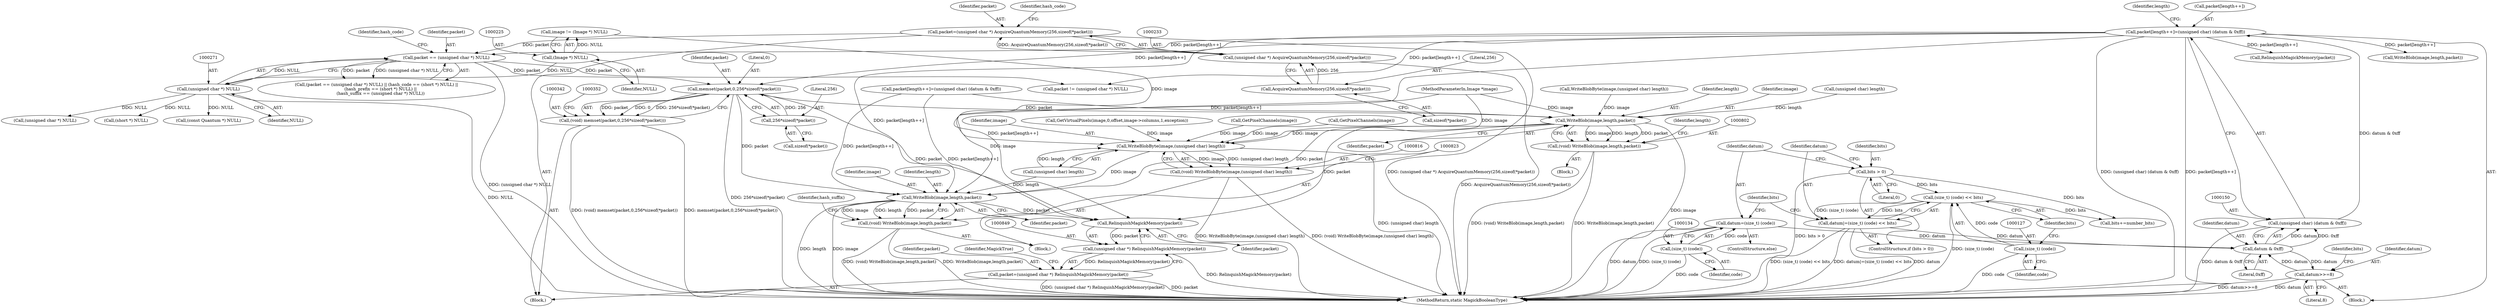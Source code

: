 digraph "0_ImageMagick6_61135001a625364e29bdce83832f043eebde7b5a_0@API" {
"1000343" [label="(Call,memset(packet,0,256*sizeof(*packet)))"];
"1000268" [label="(Call,packet == (unsigned char *) NULL)"];
"1000230" [label="(Call,packet=(unsigned char *) AcquireQuantumMemory(256,sizeof(*packet)))"];
"1000232" [label="(Call,(unsigned char *) AcquireQuantumMemory(256,sizeof(*packet)))"];
"1000234" [label="(Call,AcquireQuantumMemory(256,sizeof(*packet)))"];
"1000144" [label="(Call,packet[length++]=(unsigned char) (datum & 0xff))"];
"1000149" [label="(Call,(unsigned char) (datum & 0xff))"];
"1000151" [label="(Call,datum & 0xff)"];
"1000131" [label="(Call,datum=(size_t) (code))"];
"1000133" [label="(Call,(size_t) (code))"];
"1000175" [label="(Call,datum>>=8)"];
"1000123" [label="(Call,datum|=(size_t) (code) << bits)"];
"1000125" [label="(Call,(size_t) (code) << bits)"];
"1000126" [label="(Call,(size_t) (code))"];
"1000120" [label="(Call,bits > 0)"];
"1000270" [label="(Call,(unsigned char *) NULL)"];
"1000224" [label="(Call,(Image *) NULL)"];
"1000346" [label="(Call,256*sizeof(*packet))"];
"1000341" [label="(Call,(void) memset(packet,0,256*sizeof(*packet)))"];
"1000803" [label="(Call,WriteBlob(image,length,packet))"];
"1000801" [label="(Call,(void) WriteBlob(image,length,packet))"];
"1000817" [label="(Call,WriteBlobByte(image,(unsigned char) length))"];
"1000815" [label="(Call,(void) WriteBlobByte(image,(unsigned char) length))"];
"1000824" [label="(Call,WriteBlob(image,length,packet))"];
"1000822" [label="(Call,(void) WriteBlob(image,length,packet))"];
"1000850" [label="(Call,RelinquishMagickMemory(packet))"];
"1000848" [label="(Call,(unsigned char *) RelinquishMagickMemory(packet))"];
"1000846" [label="(Call,packet=(unsigned char *) RelinquishMagickMemory(packet))"];
"1000457" [label="(Call,(const Quantum *) NULL)"];
"1000129" [label="(Identifier,bits)"];
"1000119" [label="(ControlStructure,if (bits > 0))"];
"1000132" [label="(Identifier,datum)"];
"1000224" [label="(Call,(Image *) NULL)"];
"1000270" [label="(Call,(unsigned char *) NULL)"];
"1000346" [label="(Call,256*sizeof(*packet))"];
"1000126" [label="(Call,(size_t) (code))"];
"1000814" [label="(Block,)"];
"1000124" [label="(Identifier,datum)"];
"1000128" [label="(Identifier,code)"];
"1000272" [label="(Identifier,NULL)"];
"1000177" [label="(Literal,8)"];
"1000231" [label="(Identifier,packet)"];
"1000343" [label="(Call,memset(packet,0,256*sizeof(*packet)))"];
"1000179" [label="(Identifier,bits)"];
"1000151" [label="(Call,datum & 0xff)"];
"1000269" [label="(Identifier,packet)"];
"1000803" [label="(Call,WriteBlob(image,length,packet))"];
"1000149" [label="(Call,(unsigned char) (datum & 0xff))"];
"1000796" [label="(Call,WriteBlobByte(image,(unsigned char) length))"];
"1000793" [label="(Block,)"];
"1000801" [label="(Call,(void) WriteBlob(image,length,packet))"];
"1000851" [label="(Identifier,packet)"];
"1000294" [label="(Call,(unsigned char *) NULL)"];
"1000235" [label="(Literal,256)"];
"1000345" [label="(Literal,0)"];
"1000120" [label="(Call,bits > 0)"];
"1000125" [label="(Call,(size_t) (code) << bits)"];
"1000847" [label="(Identifier,packet)"];
"1000827" [label="(Identifier,packet)"];
"1000276" [label="(Call,(short *) NULL)"];
"1000818" [label="(Identifier,image)"];
"1000226" [label="(Identifier,NULL)"];
"1000176" [label="(Identifier,datum)"];
"1000301" [label="(Call,RelinquishMagickMemory(packet))"];
"1000808" [label="(Identifier,length)"];
"1000123" [label="(Call,datum|=(size_t) (code) << bits)"];
"1000136" [label="(Call,bits+=number_bits)"];
"1000133" [label="(Call,(size_t) (code))"];
"1000275" [label="(Identifier,hash_code)"];
"1000850" [label="(Call,RelinquishMagickMemory(packet))"];
"1000121" [label="(Identifier,bits)"];
"1000445" [label="(Call,GetVirtualPixels(image,0,offset,image->columns,1,exception))"];
"1000826" [label="(Identifier,length)"];
"1000267" [label="(Call,(packet == (unsigned char *) NULL) || (hash_code == (short *) NULL) ||\n      (hash_prefix == (short *) NULL) ||\n      (hash_suffix == (unsigned char *) NULL))"];
"1000130" [label="(ControlStructure,else)"];
"1000232" [label="(Call,(unsigned char *) AcquireQuantumMemory(256,sizeof(*packet)))"];
"1000815" [label="(Call,(void) WriteBlobByte(image,(unsigned char) length))"];
"1000805" [label="(Identifier,length)"];
"1000156" [label="(Identifier,length)"];
"1000824" [label="(Call,WriteBlob(image,length,packet))"];
"1000122" [label="(Literal,0)"];
"1000144" [label="(Call,packet[length++]=(unsigned char) (datum & 0xff))"];
"1000240" [label="(Identifier,hash_code)"];
"1000804" [label="(Identifier,image)"];
"1000292" [label="(Call,packet != (unsigned char *) NULL)"];
"1000117" [label="(Block,)"];
"1000517" [label="(Call,GetPixelChannels(image))"];
"1000168" [label="(Call,WriteBlob(image,length,packet))"];
"1000222" [label="(Call,image != (Image *) NULL)"];
"1000475" [label="(Call,GetPixelChannels(image))"];
"1000853" [label="(Identifier,MagickTrue)"];
"1000854" [label="(MethodReturn,static MagickBooleanType)"];
"1000344" [label="(Identifier,packet)"];
"1000152" [label="(Identifier,datum)"];
"1000817" [label="(Call,WriteBlobByte(image,(unsigned char) length))"];
"1000348" [label="(Call,sizeof(*packet))"];
"1000822" [label="(Call,(void) WriteBlob(image,length,packet))"];
"1000848" [label="(Call,(unsigned char *) RelinquishMagickMemory(packet))"];
"1000137" [label="(Identifier,bits)"];
"1000846" [label="(Call,packet=(unsigned char *) RelinquishMagickMemory(packet))"];
"1000153" [label="(Literal,0xff)"];
"1000347" [label="(Literal,256)"];
"1000145" [label="(Call,packet[length++])"];
"1000341" [label="(Call,(void) memset(packet,0,256*sizeof(*packet)))"];
"1000175" [label="(Call,datum>>=8)"];
"1000114" [label="(MethodParameterIn,Image *image)"];
"1000268" [label="(Call,packet == (unsigned char *) NULL)"];
"1000829" [label="(Identifier,hash_suffix)"];
"1000230" [label="(Call,packet=(unsigned char *) AcquireQuantumMemory(256,sizeof(*packet)))"];
"1000143" [label="(Block,)"];
"1000798" [label="(Call,(unsigned char) length)"];
"1000806" [label="(Identifier,packet)"];
"1000819" [label="(Call,(unsigned char) length)"];
"1000779" [label="(Call,packet[length++]=(unsigned char) (datum & 0xff))"];
"1000236" [label="(Call,sizeof(*packet))"];
"1000135" [label="(Identifier,code)"];
"1000131" [label="(Call,datum=(size_t) (code))"];
"1000234" [label="(Call,AcquireQuantumMemory(256,sizeof(*packet)))"];
"1000825" [label="(Identifier,image)"];
"1000343" -> "1000341"  [label="AST: "];
"1000343" -> "1000346"  [label="CFG: "];
"1000344" -> "1000343"  [label="AST: "];
"1000345" -> "1000343"  [label="AST: "];
"1000346" -> "1000343"  [label="AST: "];
"1000341" -> "1000343"  [label="CFG: "];
"1000343" -> "1000854"  [label="DDG: 256*sizeof(*packet)"];
"1000343" -> "1000341"  [label="DDG: packet"];
"1000343" -> "1000341"  [label="DDG: 0"];
"1000343" -> "1000341"  [label="DDG: 256*sizeof(*packet)"];
"1000268" -> "1000343"  [label="DDG: packet"];
"1000144" -> "1000343"  [label="DDG: packet[length++]"];
"1000346" -> "1000343"  [label="DDG: 256"];
"1000343" -> "1000803"  [label="DDG: packet"];
"1000343" -> "1000824"  [label="DDG: packet"];
"1000343" -> "1000850"  [label="DDG: packet"];
"1000268" -> "1000267"  [label="AST: "];
"1000268" -> "1000270"  [label="CFG: "];
"1000269" -> "1000268"  [label="AST: "];
"1000270" -> "1000268"  [label="AST: "];
"1000275" -> "1000268"  [label="CFG: "];
"1000267" -> "1000268"  [label="CFG: "];
"1000268" -> "1000854"  [label="DDG: (unsigned char *) NULL"];
"1000268" -> "1000267"  [label="DDG: packet"];
"1000268" -> "1000267"  [label="DDG: (unsigned char *) NULL"];
"1000230" -> "1000268"  [label="DDG: packet"];
"1000144" -> "1000268"  [label="DDG: packet[length++]"];
"1000270" -> "1000268"  [label="DDG: NULL"];
"1000268" -> "1000292"  [label="DDG: packet"];
"1000230" -> "1000117"  [label="AST: "];
"1000230" -> "1000232"  [label="CFG: "];
"1000231" -> "1000230"  [label="AST: "];
"1000232" -> "1000230"  [label="AST: "];
"1000240" -> "1000230"  [label="CFG: "];
"1000230" -> "1000854"  [label="DDG: (unsigned char *) AcquireQuantumMemory(256,sizeof(*packet))"];
"1000232" -> "1000230"  [label="DDG: AcquireQuantumMemory(256,sizeof(*packet))"];
"1000232" -> "1000234"  [label="CFG: "];
"1000233" -> "1000232"  [label="AST: "];
"1000234" -> "1000232"  [label="AST: "];
"1000232" -> "1000854"  [label="DDG: AcquireQuantumMemory(256,sizeof(*packet))"];
"1000234" -> "1000232"  [label="DDG: 256"];
"1000234" -> "1000236"  [label="CFG: "];
"1000235" -> "1000234"  [label="AST: "];
"1000236" -> "1000234"  [label="AST: "];
"1000144" -> "1000143"  [label="AST: "];
"1000144" -> "1000149"  [label="CFG: "];
"1000145" -> "1000144"  [label="AST: "];
"1000149" -> "1000144"  [label="AST: "];
"1000156" -> "1000144"  [label="CFG: "];
"1000144" -> "1000854"  [label="DDG: (unsigned char) (datum & 0xff)"];
"1000144" -> "1000854"  [label="DDG: packet[length++]"];
"1000149" -> "1000144"  [label="DDG: datum & 0xff"];
"1000144" -> "1000168"  [label="DDG: packet[length++]"];
"1000144" -> "1000292"  [label="DDG: packet[length++]"];
"1000144" -> "1000301"  [label="DDG: packet[length++]"];
"1000144" -> "1000824"  [label="DDG: packet[length++]"];
"1000144" -> "1000850"  [label="DDG: packet[length++]"];
"1000149" -> "1000151"  [label="CFG: "];
"1000150" -> "1000149"  [label="AST: "];
"1000151" -> "1000149"  [label="AST: "];
"1000149" -> "1000854"  [label="DDG: datum & 0xff"];
"1000151" -> "1000149"  [label="DDG: datum"];
"1000151" -> "1000149"  [label="DDG: 0xff"];
"1000151" -> "1000153"  [label="CFG: "];
"1000152" -> "1000151"  [label="AST: "];
"1000153" -> "1000151"  [label="AST: "];
"1000131" -> "1000151"  [label="DDG: datum"];
"1000175" -> "1000151"  [label="DDG: datum"];
"1000123" -> "1000151"  [label="DDG: datum"];
"1000151" -> "1000175"  [label="DDG: datum"];
"1000131" -> "1000130"  [label="AST: "];
"1000131" -> "1000133"  [label="CFG: "];
"1000132" -> "1000131"  [label="AST: "];
"1000133" -> "1000131"  [label="AST: "];
"1000137" -> "1000131"  [label="CFG: "];
"1000131" -> "1000854"  [label="DDG: datum"];
"1000131" -> "1000854"  [label="DDG: (size_t) (code)"];
"1000133" -> "1000131"  [label="DDG: code"];
"1000133" -> "1000135"  [label="CFG: "];
"1000134" -> "1000133"  [label="AST: "];
"1000135" -> "1000133"  [label="AST: "];
"1000133" -> "1000854"  [label="DDG: code"];
"1000175" -> "1000143"  [label="AST: "];
"1000175" -> "1000177"  [label="CFG: "];
"1000176" -> "1000175"  [label="AST: "];
"1000177" -> "1000175"  [label="AST: "];
"1000179" -> "1000175"  [label="CFG: "];
"1000175" -> "1000854"  [label="DDG: datum"];
"1000175" -> "1000854"  [label="DDG: datum>>=8"];
"1000123" -> "1000119"  [label="AST: "];
"1000123" -> "1000125"  [label="CFG: "];
"1000124" -> "1000123"  [label="AST: "];
"1000125" -> "1000123"  [label="AST: "];
"1000137" -> "1000123"  [label="CFG: "];
"1000123" -> "1000854"  [label="DDG: (size_t) (code) << bits"];
"1000123" -> "1000854"  [label="DDG: datum|=(size_t) (code) << bits"];
"1000123" -> "1000854"  [label="DDG: datum"];
"1000125" -> "1000123"  [label="DDG: (size_t) (code)"];
"1000125" -> "1000123"  [label="DDG: bits"];
"1000125" -> "1000129"  [label="CFG: "];
"1000126" -> "1000125"  [label="AST: "];
"1000129" -> "1000125"  [label="AST: "];
"1000125" -> "1000854"  [label="DDG: (size_t) (code)"];
"1000126" -> "1000125"  [label="DDG: code"];
"1000120" -> "1000125"  [label="DDG: bits"];
"1000125" -> "1000136"  [label="DDG: bits"];
"1000126" -> "1000128"  [label="CFG: "];
"1000127" -> "1000126"  [label="AST: "];
"1000128" -> "1000126"  [label="AST: "];
"1000129" -> "1000126"  [label="CFG: "];
"1000126" -> "1000854"  [label="DDG: code"];
"1000120" -> "1000119"  [label="AST: "];
"1000120" -> "1000122"  [label="CFG: "];
"1000121" -> "1000120"  [label="AST: "];
"1000122" -> "1000120"  [label="AST: "];
"1000124" -> "1000120"  [label="CFG: "];
"1000132" -> "1000120"  [label="CFG: "];
"1000120" -> "1000854"  [label="DDG: bits > 0"];
"1000120" -> "1000136"  [label="DDG: bits"];
"1000270" -> "1000272"  [label="CFG: "];
"1000271" -> "1000270"  [label="AST: "];
"1000272" -> "1000270"  [label="AST: "];
"1000270" -> "1000854"  [label="DDG: NULL"];
"1000224" -> "1000270"  [label="DDG: NULL"];
"1000270" -> "1000276"  [label="DDG: NULL"];
"1000270" -> "1000294"  [label="DDG: NULL"];
"1000270" -> "1000457"  [label="DDG: NULL"];
"1000224" -> "1000222"  [label="AST: "];
"1000224" -> "1000226"  [label="CFG: "];
"1000225" -> "1000224"  [label="AST: "];
"1000226" -> "1000224"  [label="AST: "];
"1000222" -> "1000224"  [label="CFG: "];
"1000224" -> "1000222"  [label="DDG: NULL"];
"1000346" -> "1000348"  [label="CFG: "];
"1000347" -> "1000346"  [label="AST: "];
"1000348" -> "1000346"  [label="AST: "];
"1000341" -> "1000117"  [label="AST: "];
"1000342" -> "1000341"  [label="AST: "];
"1000352" -> "1000341"  [label="CFG: "];
"1000341" -> "1000854"  [label="DDG: memset(packet,0,256*sizeof(*packet))"];
"1000341" -> "1000854"  [label="DDG: (void) memset(packet,0,256*sizeof(*packet))"];
"1000803" -> "1000801"  [label="AST: "];
"1000803" -> "1000806"  [label="CFG: "];
"1000804" -> "1000803"  [label="AST: "];
"1000805" -> "1000803"  [label="AST: "];
"1000806" -> "1000803"  [label="AST: "];
"1000801" -> "1000803"  [label="CFG: "];
"1000803" -> "1000854"  [label="DDG: image"];
"1000803" -> "1000801"  [label="DDG: image"];
"1000803" -> "1000801"  [label="DDG: length"];
"1000803" -> "1000801"  [label="DDG: packet"];
"1000796" -> "1000803"  [label="DDG: image"];
"1000114" -> "1000803"  [label="DDG: image"];
"1000798" -> "1000803"  [label="DDG: length"];
"1000779" -> "1000803"  [label="DDG: packet[length++]"];
"1000803" -> "1000817"  [label="DDG: image"];
"1000803" -> "1000824"  [label="DDG: packet"];
"1000803" -> "1000850"  [label="DDG: packet"];
"1000801" -> "1000793"  [label="AST: "];
"1000802" -> "1000801"  [label="AST: "];
"1000808" -> "1000801"  [label="CFG: "];
"1000801" -> "1000854"  [label="DDG: WriteBlob(image,length,packet)"];
"1000801" -> "1000854"  [label="DDG: (void) WriteBlob(image,length,packet)"];
"1000817" -> "1000815"  [label="AST: "];
"1000817" -> "1000819"  [label="CFG: "];
"1000818" -> "1000817"  [label="AST: "];
"1000819" -> "1000817"  [label="AST: "];
"1000815" -> "1000817"  [label="CFG: "];
"1000817" -> "1000854"  [label="DDG: (unsigned char) length"];
"1000817" -> "1000815"  [label="DDG: image"];
"1000817" -> "1000815"  [label="DDG: (unsigned char) length"];
"1000222" -> "1000817"  [label="DDG: image"];
"1000475" -> "1000817"  [label="DDG: image"];
"1000517" -> "1000817"  [label="DDG: image"];
"1000445" -> "1000817"  [label="DDG: image"];
"1000114" -> "1000817"  [label="DDG: image"];
"1000819" -> "1000817"  [label="DDG: length"];
"1000817" -> "1000824"  [label="DDG: image"];
"1000815" -> "1000814"  [label="AST: "];
"1000816" -> "1000815"  [label="AST: "];
"1000823" -> "1000815"  [label="CFG: "];
"1000815" -> "1000854"  [label="DDG: WriteBlobByte(image,(unsigned char) length)"];
"1000815" -> "1000854"  [label="DDG: (void) WriteBlobByte(image,(unsigned char) length)"];
"1000824" -> "1000822"  [label="AST: "];
"1000824" -> "1000827"  [label="CFG: "];
"1000825" -> "1000824"  [label="AST: "];
"1000826" -> "1000824"  [label="AST: "];
"1000827" -> "1000824"  [label="AST: "];
"1000822" -> "1000824"  [label="CFG: "];
"1000824" -> "1000854"  [label="DDG: length"];
"1000824" -> "1000854"  [label="DDG: image"];
"1000824" -> "1000822"  [label="DDG: image"];
"1000824" -> "1000822"  [label="DDG: length"];
"1000824" -> "1000822"  [label="DDG: packet"];
"1000114" -> "1000824"  [label="DDG: image"];
"1000819" -> "1000824"  [label="DDG: length"];
"1000779" -> "1000824"  [label="DDG: packet[length++]"];
"1000824" -> "1000850"  [label="DDG: packet"];
"1000822" -> "1000814"  [label="AST: "];
"1000823" -> "1000822"  [label="AST: "];
"1000829" -> "1000822"  [label="CFG: "];
"1000822" -> "1000854"  [label="DDG: WriteBlob(image,length,packet)"];
"1000822" -> "1000854"  [label="DDG: (void) WriteBlob(image,length,packet)"];
"1000850" -> "1000848"  [label="AST: "];
"1000850" -> "1000851"  [label="CFG: "];
"1000851" -> "1000850"  [label="AST: "];
"1000848" -> "1000850"  [label="CFG: "];
"1000850" -> "1000848"  [label="DDG: packet"];
"1000779" -> "1000850"  [label="DDG: packet[length++]"];
"1000848" -> "1000846"  [label="AST: "];
"1000849" -> "1000848"  [label="AST: "];
"1000846" -> "1000848"  [label="CFG: "];
"1000848" -> "1000854"  [label="DDG: RelinquishMagickMemory(packet)"];
"1000848" -> "1000846"  [label="DDG: RelinquishMagickMemory(packet)"];
"1000846" -> "1000117"  [label="AST: "];
"1000847" -> "1000846"  [label="AST: "];
"1000853" -> "1000846"  [label="CFG: "];
"1000846" -> "1000854"  [label="DDG: (unsigned char *) RelinquishMagickMemory(packet)"];
"1000846" -> "1000854"  [label="DDG: packet"];
}
